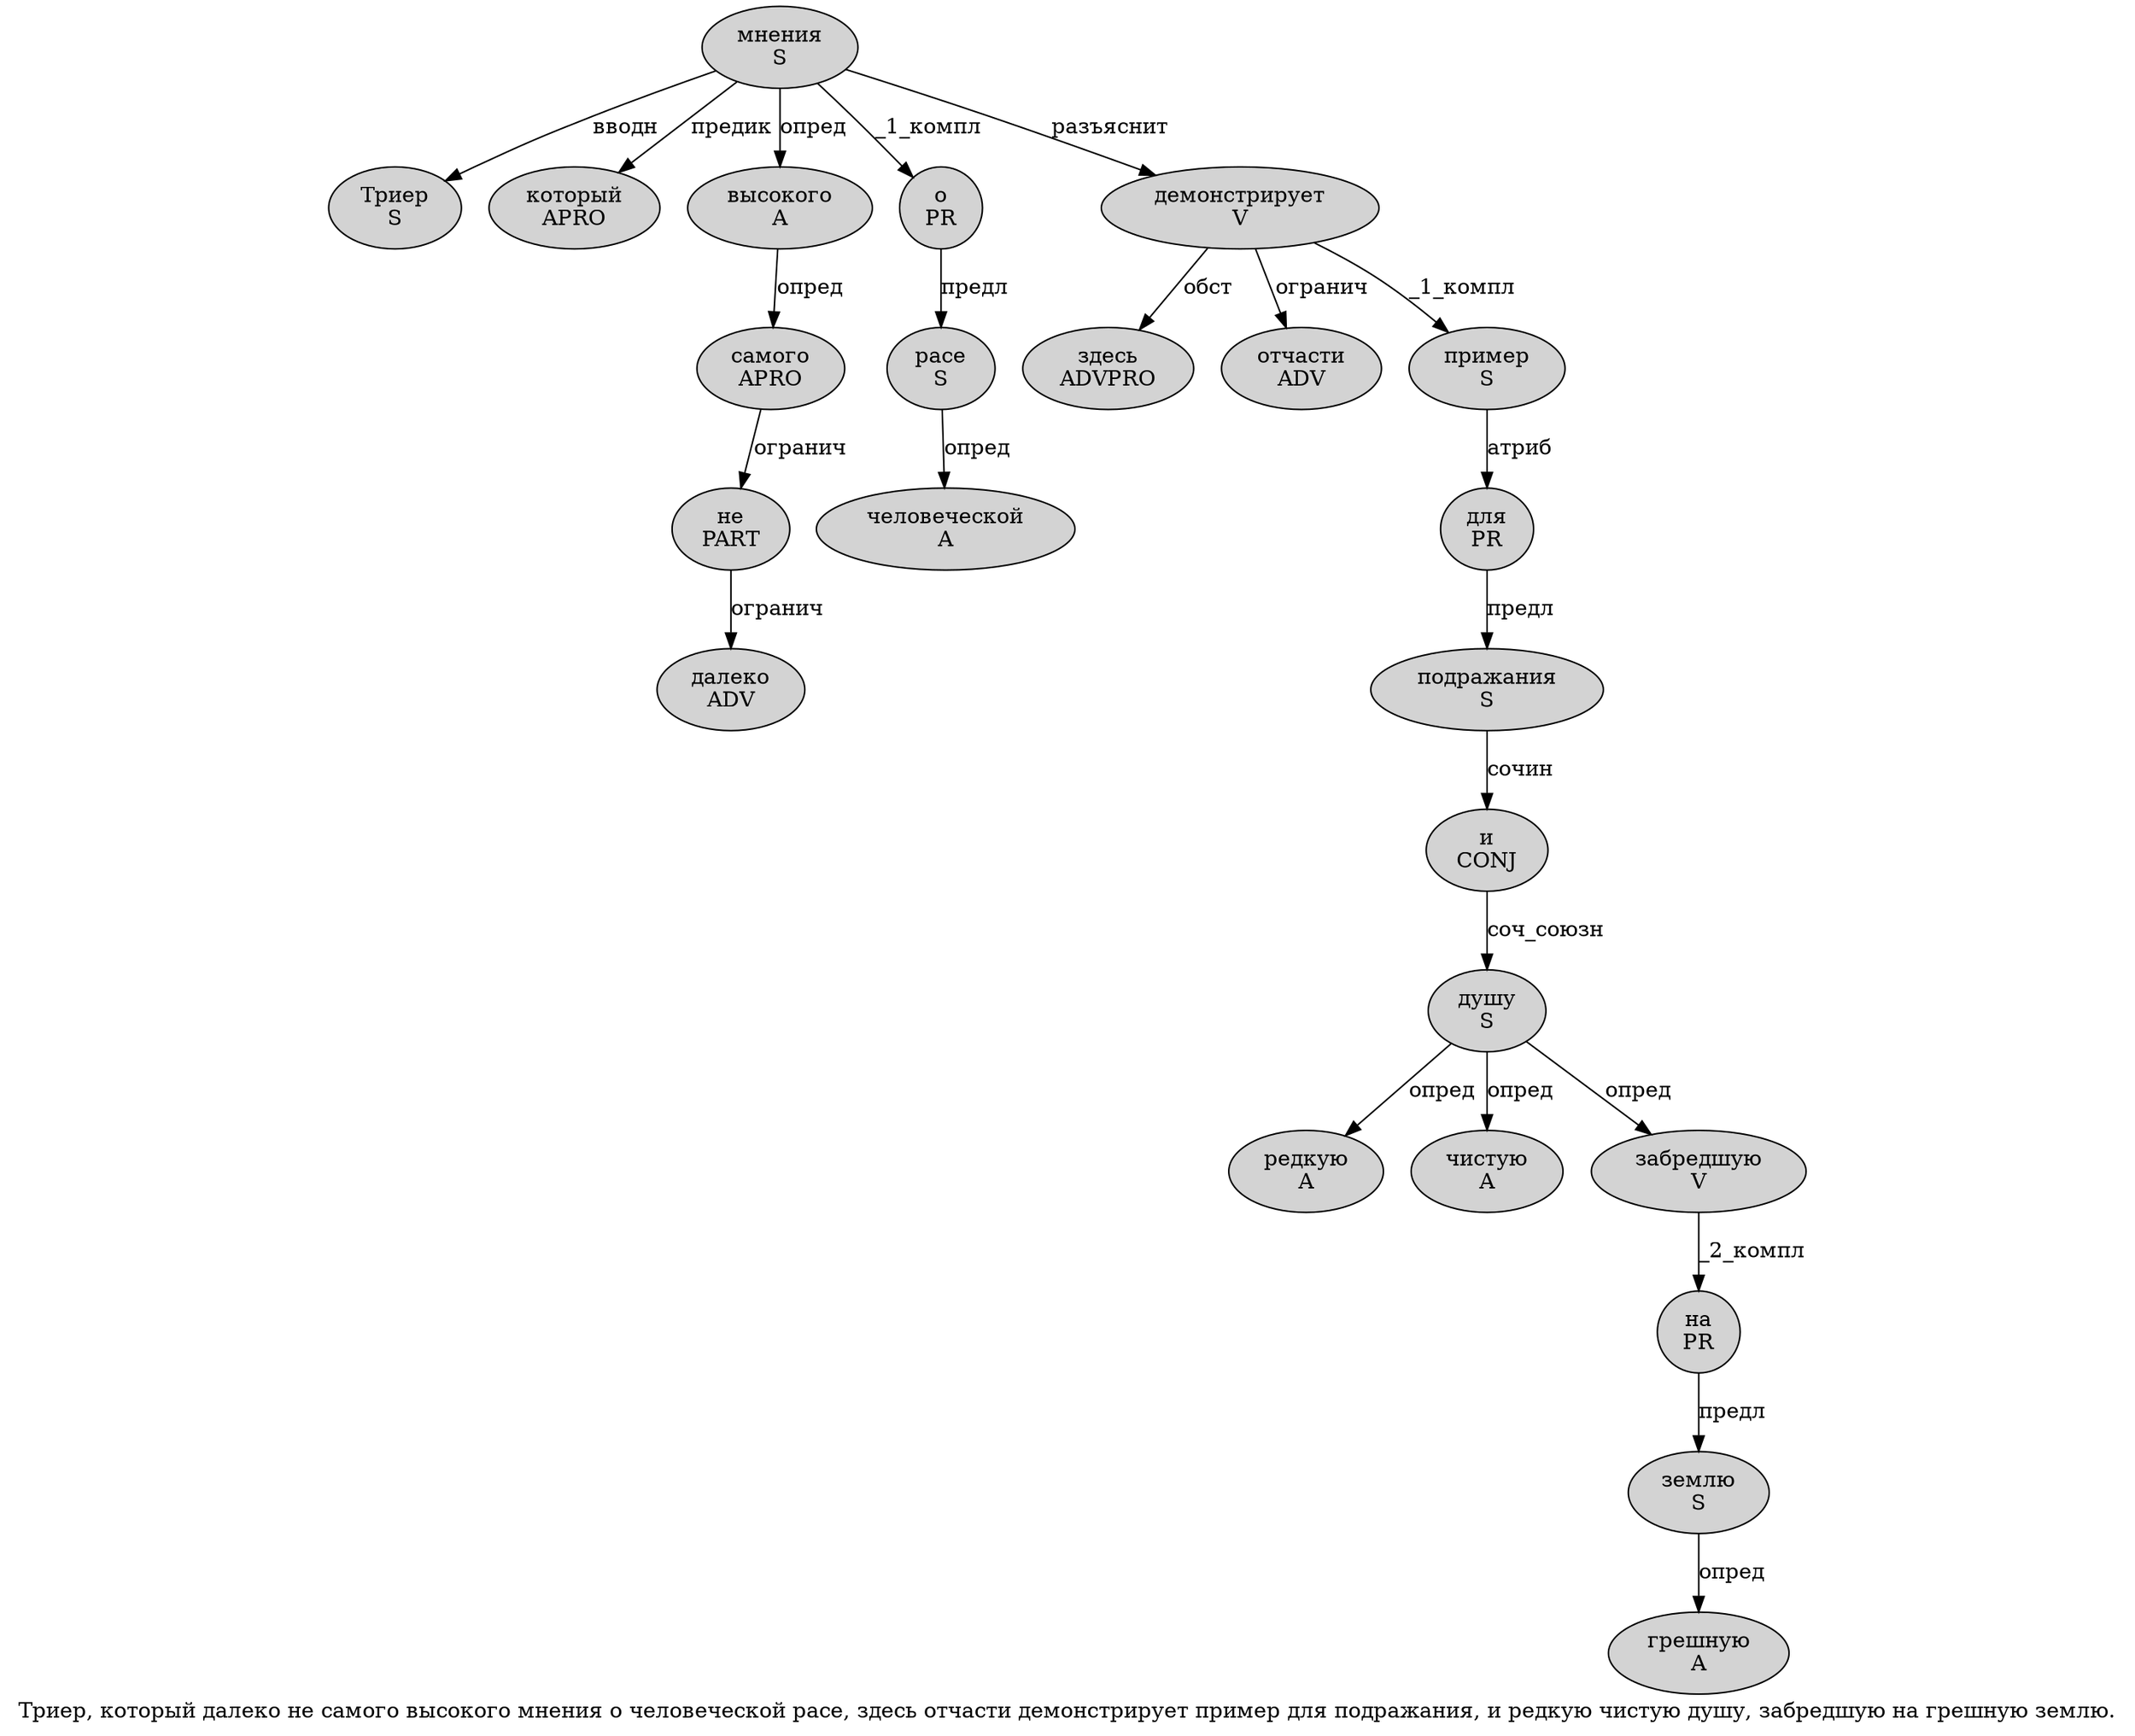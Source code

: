 digraph SENTENCE_415 {
	graph [label="Триер, который далеко не самого высокого мнения о человеческой расе, здесь отчасти демонстрирует пример для подражания, и редкую чистую душу, забредшую на грешную землю."]
	node [style=filled]
		0 [label="Триер
S" color="" fillcolor=lightgray penwidth=1 shape=ellipse]
		2 [label="который
APRO" color="" fillcolor=lightgray penwidth=1 shape=ellipse]
		3 [label="далеко
ADV" color="" fillcolor=lightgray penwidth=1 shape=ellipse]
		4 [label="не
PART" color="" fillcolor=lightgray penwidth=1 shape=ellipse]
		5 [label="самого
APRO" color="" fillcolor=lightgray penwidth=1 shape=ellipse]
		6 [label="высокого
A" color="" fillcolor=lightgray penwidth=1 shape=ellipse]
		7 [label="мнения
S" color="" fillcolor=lightgray penwidth=1 shape=ellipse]
		8 [label="о
PR" color="" fillcolor=lightgray penwidth=1 shape=ellipse]
		9 [label="человеческой
A" color="" fillcolor=lightgray penwidth=1 shape=ellipse]
		10 [label="расе
S" color="" fillcolor=lightgray penwidth=1 shape=ellipse]
		12 [label="здесь
ADVPRO" color="" fillcolor=lightgray penwidth=1 shape=ellipse]
		13 [label="отчасти
ADV" color="" fillcolor=lightgray penwidth=1 shape=ellipse]
		14 [label="демонстрирует
V" color="" fillcolor=lightgray penwidth=1 shape=ellipse]
		15 [label="пример
S" color="" fillcolor=lightgray penwidth=1 shape=ellipse]
		16 [label="для
PR" color="" fillcolor=lightgray penwidth=1 shape=ellipse]
		17 [label="подражания
S" color="" fillcolor=lightgray penwidth=1 shape=ellipse]
		19 [label="и
CONJ" color="" fillcolor=lightgray penwidth=1 shape=ellipse]
		20 [label="редкую
A" color="" fillcolor=lightgray penwidth=1 shape=ellipse]
		21 [label="чистую
A" color="" fillcolor=lightgray penwidth=1 shape=ellipse]
		22 [label="душу
S" color="" fillcolor=lightgray penwidth=1 shape=ellipse]
		24 [label="забредшую
V" color="" fillcolor=lightgray penwidth=1 shape=ellipse]
		25 [label="на
PR" color="" fillcolor=lightgray penwidth=1 shape=ellipse]
		26 [label="грешную
A" color="" fillcolor=lightgray penwidth=1 shape=ellipse]
		27 [label="землю
S" color="" fillcolor=lightgray penwidth=1 shape=ellipse]
			19 -> 22 [label="соч_союзн"]
			24 -> 25 [label="_2_компл"]
			22 -> 20 [label="опред"]
			22 -> 21 [label="опред"]
			22 -> 24 [label="опред"]
			10 -> 9 [label="опред"]
			27 -> 26 [label="опред"]
			7 -> 0 [label="вводн"]
			7 -> 2 [label="предик"]
			7 -> 6 [label="опред"]
			7 -> 8 [label="_1_компл"]
			7 -> 14 [label="разъяснит"]
			8 -> 10 [label="предл"]
			4 -> 3 [label="огранич"]
			15 -> 16 [label="атриб"]
			17 -> 19 [label="сочин"]
			16 -> 17 [label="предл"]
			5 -> 4 [label="огранич"]
			14 -> 12 [label="обст"]
			14 -> 13 [label="огранич"]
			14 -> 15 [label="_1_компл"]
			6 -> 5 [label="опред"]
			25 -> 27 [label="предл"]
}